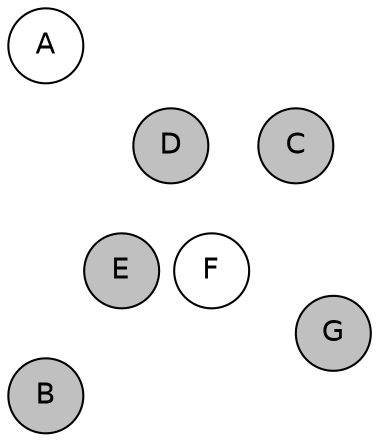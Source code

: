 
graph {

layout = circo;
mindist = .1

node [shape = circle, fontname = Helvetica, margin = 0, style = filled]
edge [style=invis]

subgraph 1 {
	E -- F -- F# -- G -- G# -- A -- A# -- B -- C -- C# -- D -- D# -- E
}

C [fillcolor = gray];
C# [fillcolor = gray];
D [fillcolor = gray];
D# [fillcolor = gray];
E [fillcolor = gray];
F [fillcolor = white];
F# [fillcolor = white];
G [fillcolor = gray];
G# [fillcolor = white];
A [fillcolor = white];
A# [fillcolor = cadetblue1];
B [fillcolor = gray];
}
